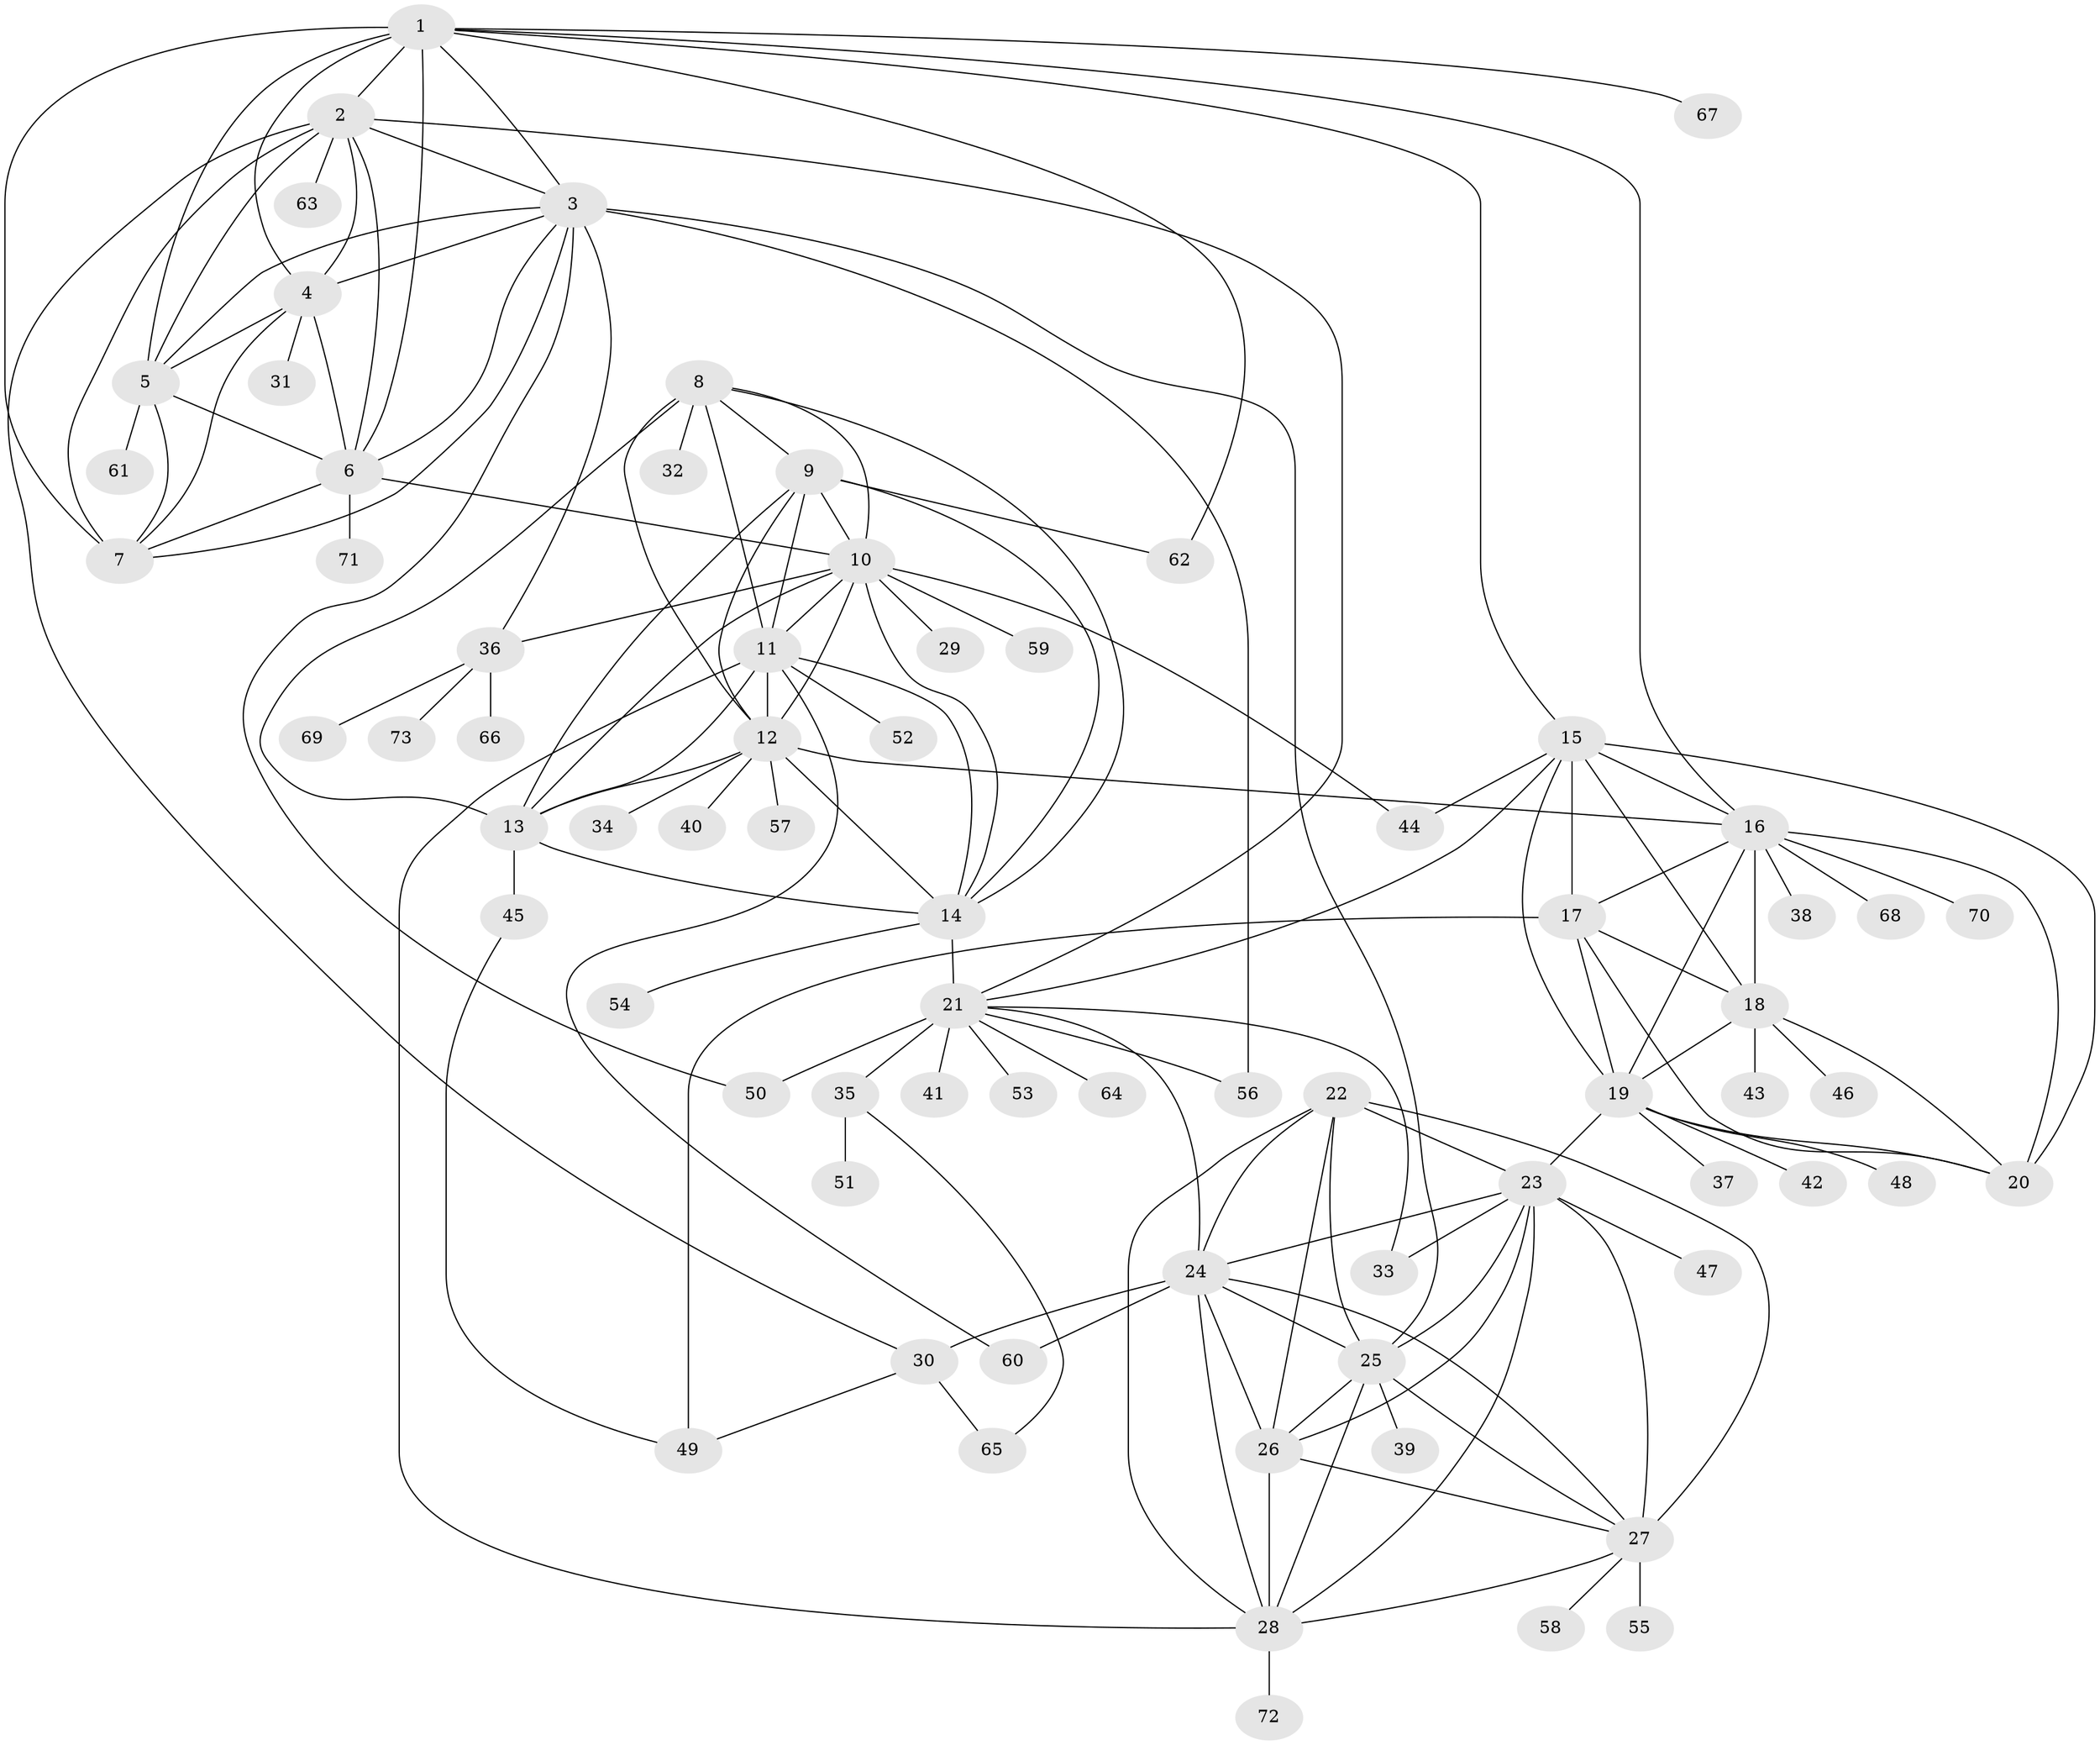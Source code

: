 // original degree distribution, {9: 0.04794520547945205, 11: 0.0410958904109589, 13: 0.0136986301369863, 8: 0.0547945205479452, 10: 0.04794520547945205, 12: 0.0136986301369863, 6: 0.02054794520547945, 7: 0.00684931506849315, 1: 0.5821917808219178, 3: 0.02054794520547945, 2: 0.14383561643835616, 4: 0.00684931506849315}
// Generated by graph-tools (version 1.1) at 2025/52/03/04/25 22:52:14]
// undirected, 73 vertices, 145 edges
graph export_dot {
  node [color=gray90,style=filled];
  1;
  2;
  3;
  4;
  5;
  6;
  7;
  8;
  9;
  10;
  11;
  12;
  13;
  14;
  15;
  16;
  17;
  18;
  19;
  20;
  21;
  22;
  23;
  24;
  25;
  26;
  27;
  28;
  29;
  30;
  31;
  32;
  33;
  34;
  35;
  36;
  37;
  38;
  39;
  40;
  41;
  42;
  43;
  44;
  45;
  46;
  47;
  48;
  49;
  50;
  51;
  52;
  53;
  54;
  55;
  56;
  57;
  58;
  59;
  60;
  61;
  62;
  63;
  64;
  65;
  66;
  67;
  68;
  69;
  70;
  71;
  72;
  73;
  1 -- 2 [weight=1.0];
  1 -- 3 [weight=1.0];
  1 -- 4 [weight=1.0];
  1 -- 5 [weight=1.0];
  1 -- 6 [weight=1.0];
  1 -- 7 [weight=3.0];
  1 -- 15 [weight=1.0];
  1 -- 16 [weight=1.0];
  1 -- 62 [weight=1.0];
  1 -- 67 [weight=1.0];
  2 -- 3 [weight=1.0];
  2 -- 4 [weight=1.0];
  2 -- 5 [weight=1.0];
  2 -- 6 [weight=1.0];
  2 -- 7 [weight=1.0];
  2 -- 21 [weight=1.0];
  2 -- 30 [weight=1.0];
  2 -- 63 [weight=2.0];
  3 -- 4 [weight=1.0];
  3 -- 5 [weight=1.0];
  3 -- 6 [weight=1.0];
  3 -- 7 [weight=1.0];
  3 -- 25 [weight=1.0];
  3 -- 36 [weight=1.0];
  3 -- 50 [weight=1.0];
  3 -- 56 [weight=3.0];
  4 -- 5 [weight=1.0];
  4 -- 6 [weight=1.0];
  4 -- 7 [weight=1.0];
  4 -- 31 [weight=1.0];
  5 -- 6 [weight=1.0];
  5 -- 7 [weight=1.0];
  5 -- 61 [weight=1.0];
  6 -- 7 [weight=1.0];
  6 -- 10 [weight=1.0];
  6 -- 71 [weight=1.0];
  8 -- 9 [weight=1.0];
  8 -- 10 [weight=1.0];
  8 -- 11 [weight=1.0];
  8 -- 12 [weight=1.0];
  8 -- 13 [weight=1.0];
  8 -- 14 [weight=1.0];
  8 -- 32 [weight=3.0];
  9 -- 10 [weight=1.0];
  9 -- 11 [weight=1.0];
  9 -- 12 [weight=1.0];
  9 -- 13 [weight=1.0];
  9 -- 14 [weight=1.0];
  9 -- 62 [weight=1.0];
  10 -- 11 [weight=1.0];
  10 -- 12 [weight=1.0];
  10 -- 13 [weight=1.0];
  10 -- 14 [weight=1.0];
  10 -- 29 [weight=1.0];
  10 -- 36 [weight=1.0];
  10 -- 44 [weight=1.0];
  10 -- 59 [weight=1.0];
  11 -- 12 [weight=1.0];
  11 -- 13 [weight=1.0];
  11 -- 14 [weight=1.0];
  11 -- 28 [weight=1.0];
  11 -- 52 [weight=1.0];
  11 -- 60 [weight=1.0];
  12 -- 13 [weight=1.0];
  12 -- 14 [weight=1.0];
  12 -- 16 [weight=1.0];
  12 -- 34 [weight=1.0];
  12 -- 40 [weight=1.0];
  12 -- 57 [weight=1.0];
  13 -- 14 [weight=1.0];
  13 -- 45 [weight=3.0];
  14 -- 21 [weight=1.0];
  14 -- 54 [weight=3.0];
  15 -- 16 [weight=2.0];
  15 -- 17 [weight=2.0];
  15 -- 18 [weight=2.0];
  15 -- 19 [weight=2.0];
  15 -- 20 [weight=2.0];
  15 -- 21 [weight=1.0];
  15 -- 44 [weight=1.0];
  16 -- 17 [weight=1.0];
  16 -- 18 [weight=1.0];
  16 -- 19 [weight=1.0];
  16 -- 20 [weight=1.0];
  16 -- 38 [weight=1.0];
  16 -- 68 [weight=1.0];
  16 -- 70 [weight=1.0];
  17 -- 18 [weight=1.0];
  17 -- 19 [weight=1.0];
  17 -- 20 [weight=1.0];
  17 -- 49 [weight=3.0];
  18 -- 19 [weight=1.0];
  18 -- 20 [weight=1.0];
  18 -- 43 [weight=1.0];
  18 -- 46 [weight=2.0];
  19 -- 20 [weight=1.0];
  19 -- 23 [weight=1.0];
  19 -- 37 [weight=1.0];
  19 -- 42 [weight=1.0];
  19 -- 48 [weight=1.0];
  21 -- 24 [weight=1.0];
  21 -- 33 [weight=1.0];
  21 -- 35 [weight=1.0];
  21 -- 41 [weight=2.0];
  21 -- 50 [weight=4.0];
  21 -- 53 [weight=1.0];
  21 -- 56 [weight=1.0];
  21 -- 64 [weight=2.0];
  22 -- 23 [weight=1.0];
  22 -- 24 [weight=1.0];
  22 -- 25 [weight=1.0];
  22 -- 26 [weight=4.0];
  22 -- 27 [weight=1.0];
  22 -- 28 [weight=1.0];
  23 -- 24 [weight=1.0];
  23 -- 25 [weight=1.0];
  23 -- 26 [weight=1.0];
  23 -- 27 [weight=1.0];
  23 -- 28 [weight=1.0];
  23 -- 33 [weight=2.0];
  23 -- 47 [weight=1.0];
  24 -- 25 [weight=1.0];
  24 -- 26 [weight=1.0];
  24 -- 27 [weight=1.0];
  24 -- 28 [weight=1.0];
  24 -- 30 [weight=4.0];
  24 -- 60 [weight=1.0];
  25 -- 26 [weight=1.0];
  25 -- 27 [weight=1.0];
  25 -- 28 [weight=1.0];
  25 -- 39 [weight=1.0];
  26 -- 27 [weight=1.0];
  26 -- 28 [weight=1.0];
  27 -- 28 [weight=1.0];
  27 -- 55 [weight=2.0];
  27 -- 58 [weight=1.0];
  28 -- 72 [weight=1.0];
  30 -- 49 [weight=1.0];
  30 -- 65 [weight=1.0];
  35 -- 51 [weight=1.0];
  35 -- 65 [weight=1.0];
  36 -- 66 [weight=1.0];
  36 -- 69 [weight=1.0];
  36 -- 73 [weight=1.0];
  45 -- 49 [weight=1.0];
}
